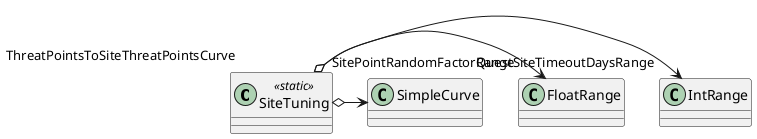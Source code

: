 @startuml
class SiteTuning <<static>> {
}
SiteTuning o-> "QuestSiteTimeoutDaysRange" IntRange
SiteTuning o-> "SitePointRandomFactorRange" FloatRange
SiteTuning o-> "ThreatPointsToSiteThreatPointsCurve" SimpleCurve
@enduml
